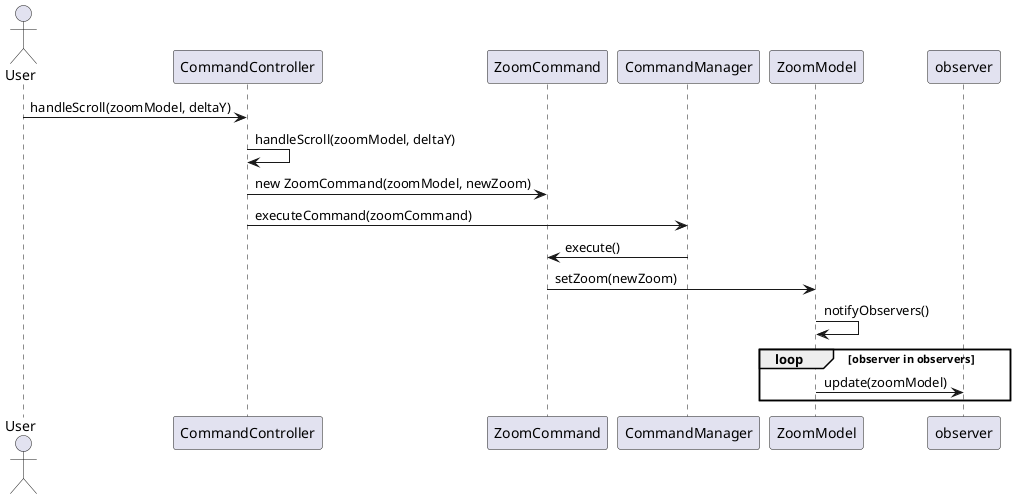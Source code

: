 @startuml
actor User

!define CONTROLLER CommandController
!define SINGLETON CommandManager
!define COMMAND ZoomCommand

User -> CONTROLLER : handleScroll(zoomModel, deltaY)
CONTROLLER -> CONTROLLER : handleScroll(zoomModel, deltaY)
CONTROLLER -> COMMAND : new ZoomCommand(zoomModel, newZoom)
CONTROLLER -> SINGLETON : executeCommand(zoomCommand)
SINGLETON -> COMMAND : execute()
COMMAND -> ZoomModel : setZoom(newZoom)
ZoomModel -> ZoomModel : notifyObservers()
loop observer in observers
    ZoomModel -> observer : update(zoomModel)
end
@enduml
